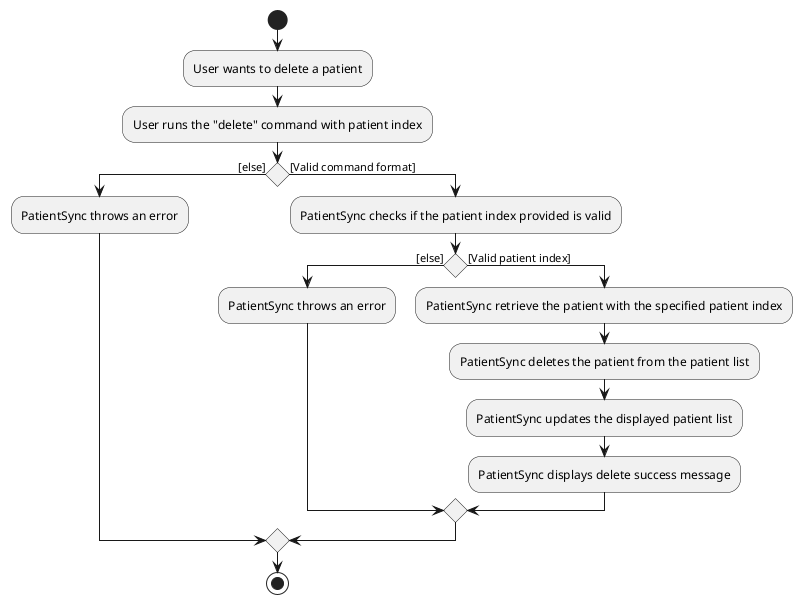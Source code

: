 @startuml
start
:User wants to delete a patient;
:User runs the "delete" command with patient index;
if () then ([else])
    :PatientSync throws an error;
else ([Valid command format])
    :PatientSync checks if the patient index provided is valid;
    if () then ([else])
        :PatientSync throws an error;
    else ([Valid patient index])
        :PatientSync retrieve the patient with the specified patient index;
        :PatientSync deletes the patient from the patient list;
        :PatientSync updates the displayed patient list;
        :PatientSync displays delete success message;
    endif
endif
stop
@enduml
